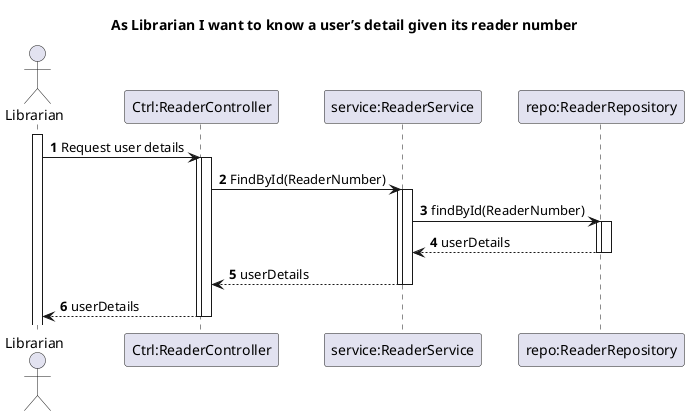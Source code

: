 @startuml
'https://plantuml.com/sequence-diagram
autoactivate on
autonumber

title As Librarian I want to know a user’s detail given its reader number

actor "Librarian" as User
participant "Ctrl:ReaderController" as Ctrl
participant "service:ReaderService" as Service
participant "repo:ReaderRepository" as Repo
activate User

User -> Ctrl: Request user details
activate Ctrl
Ctrl -> Service: FindById(ReaderNumber)
activate Service
Service -> Repo: findById(ReaderNumber)
activate Repo

Repo --> Service: userDetails
deactivate Repo
Service --> Ctrl: userDetails
deactivate Service
Ctrl --> User: userDetails
deactivate Ctrl

@enduml
